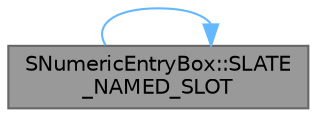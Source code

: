 digraph "SNumericEntryBox::SLATE_NAMED_SLOT"
{
 // INTERACTIVE_SVG=YES
 // LATEX_PDF_SIZE
  bgcolor="transparent";
  edge [fontname=Helvetica,fontsize=10,labelfontname=Helvetica,labelfontsize=10];
  node [fontname=Helvetica,fontsize=10,shape=box,height=0.2,width=0.4];
  rankdir="RL";
  Node1 [id="Node000001",label="SNumericEntryBox::SLATE\l_NAMED_SLOT",height=0.2,width=0.4,color="gray40", fillcolor="grey60", style="filled", fontcolor="black",tooltip="Slot for this button's content (optional)"];
  Node1 -> Node1 [id="edge1_Node000001_Node000001",dir="back",color="steelblue1",style="solid",tooltip=" "];
}
